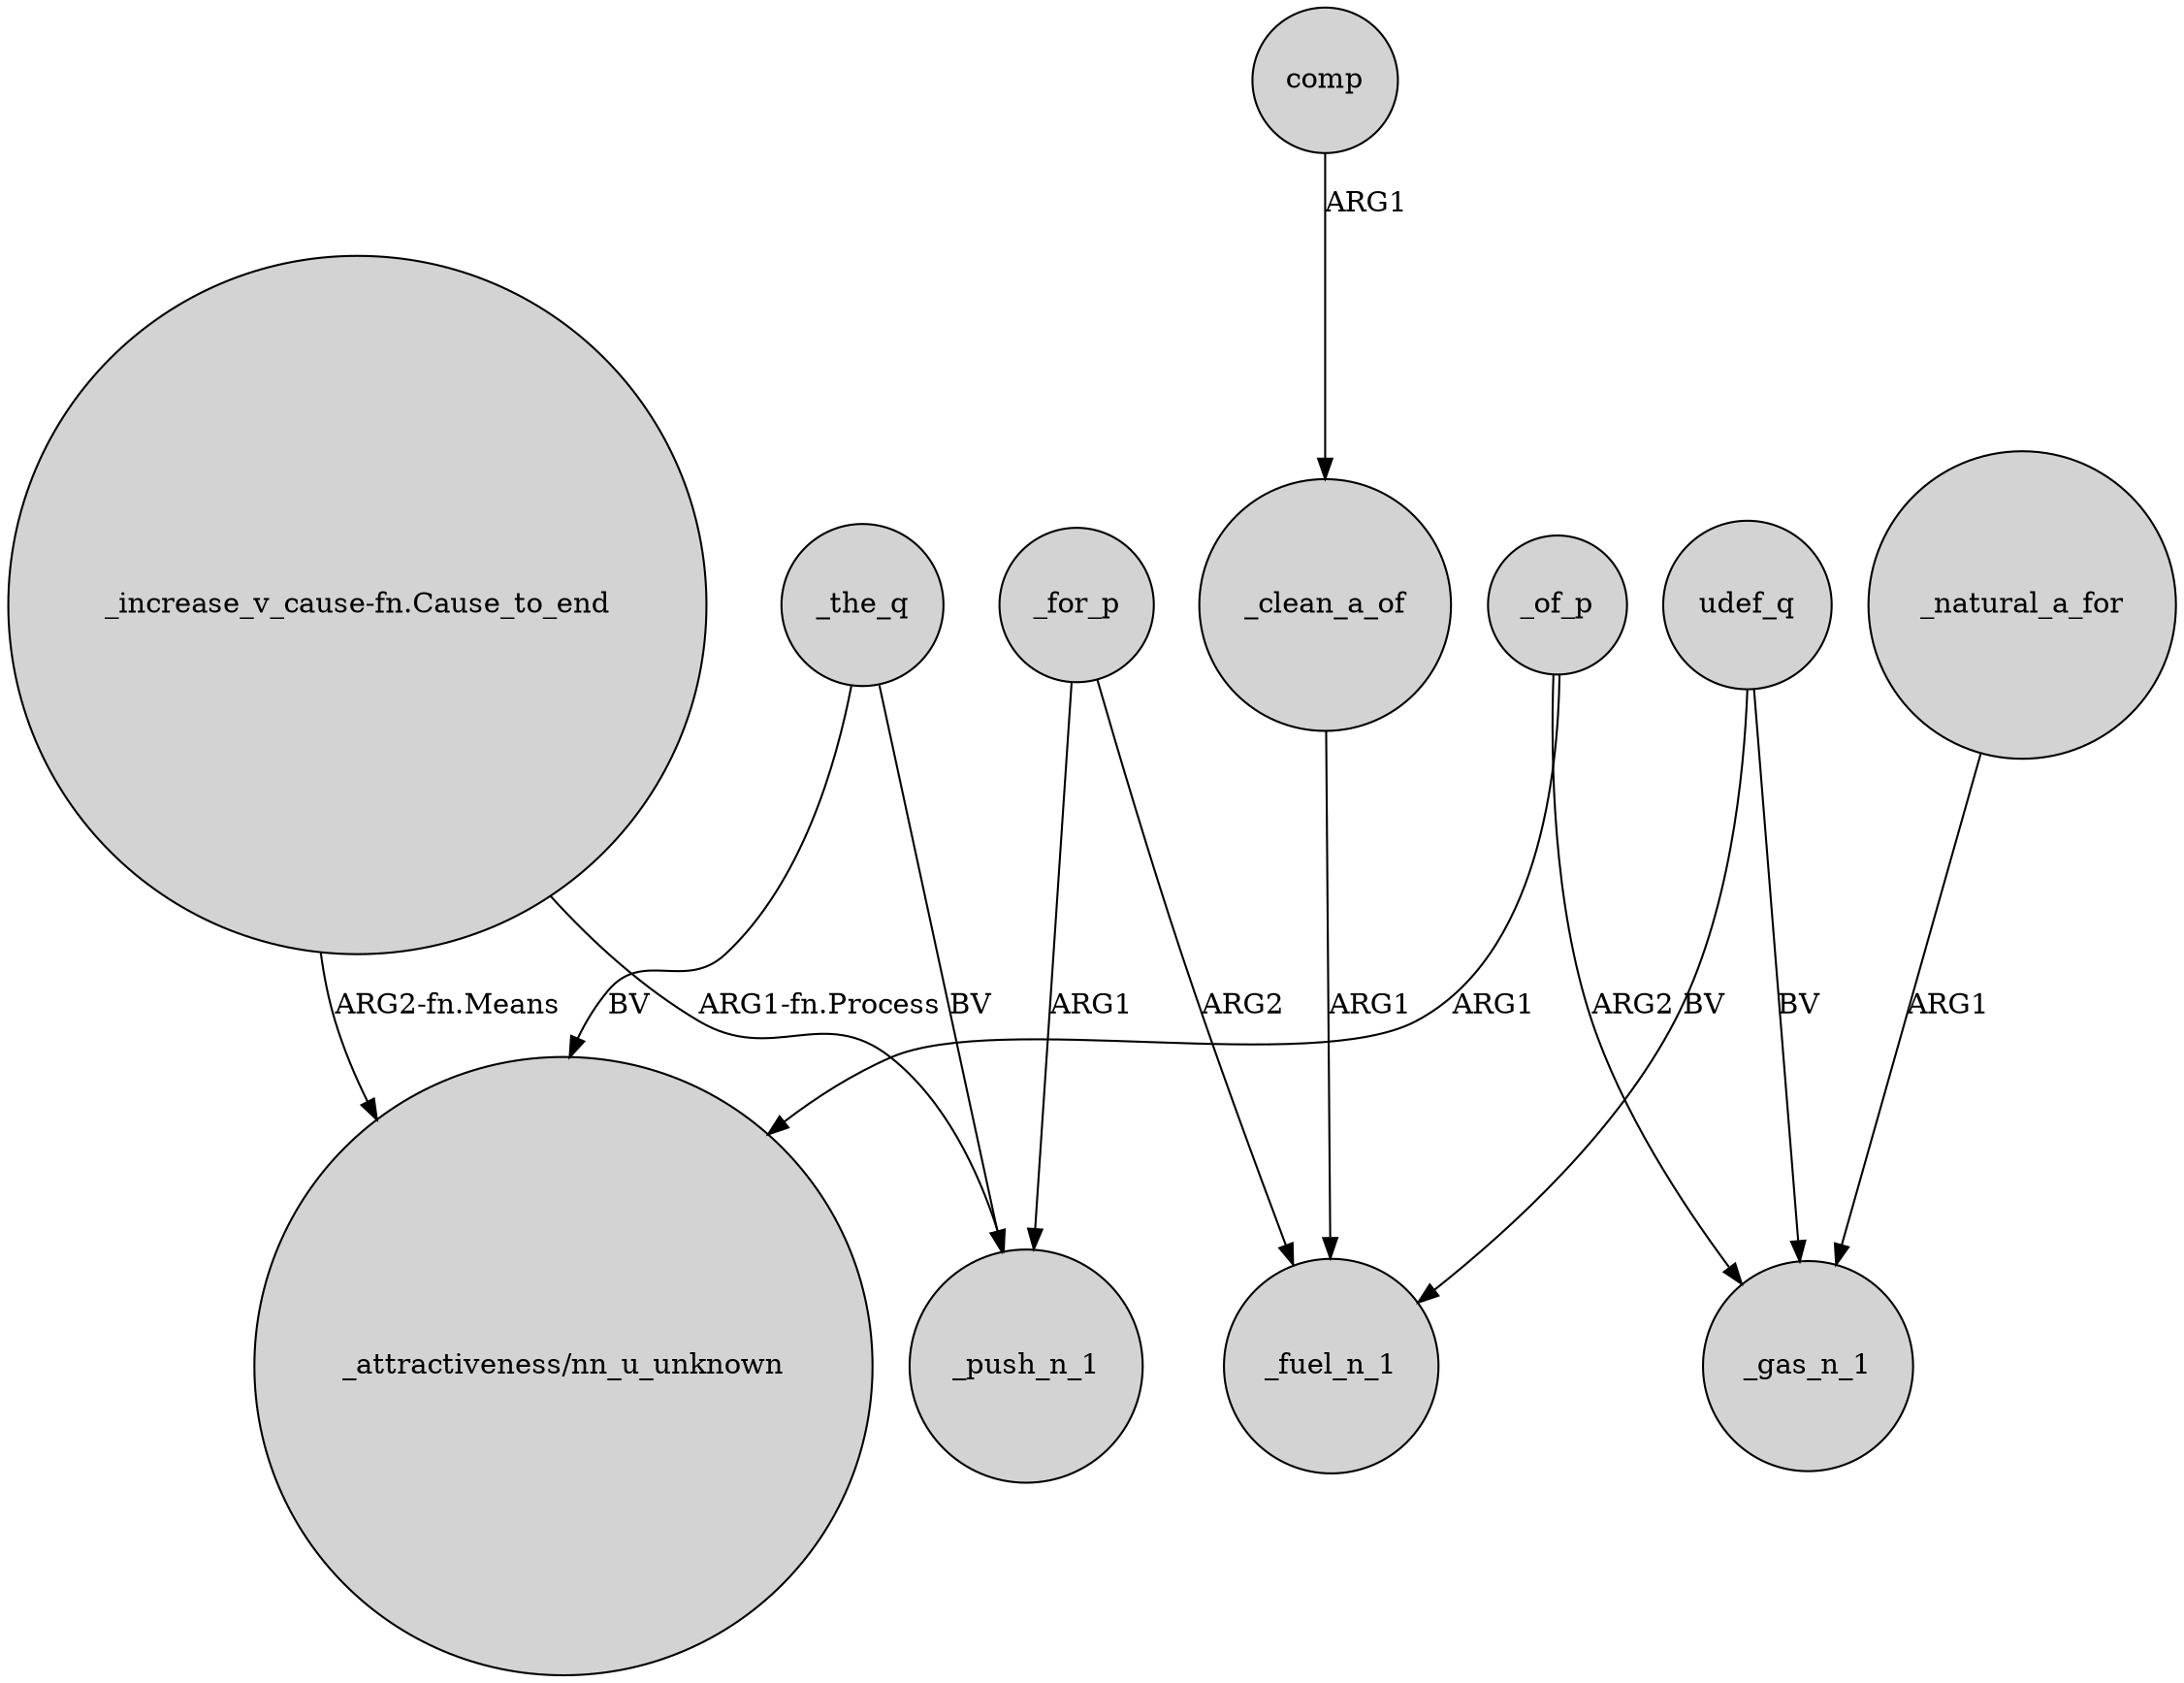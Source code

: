 digraph {
	node [shape=circle style=filled]
	_the_q -> _push_n_1 [label=BV]
	_of_p -> _gas_n_1 [label=ARG2]
	comp -> _clean_a_of [label=ARG1]
	_of_p -> "_attractiveness/nn_u_unknown" [label=ARG1]
	"_increase_v_cause-fn.Cause_to_end" -> _push_n_1 [label="ARG1-fn.Process"]
	_clean_a_of -> _fuel_n_1 [label=ARG1]
	udef_q -> _fuel_n_1 [label=BV]
	"_increase_v_cause-fn.Cause_to_end" -> "_attractiveness/nn_u_unknown" [label="ARG2-fn.Means"]
	_for_p -> _fuel_n_1 [label=ARG2]
	udef_q -> _gas_n_1 [label=BV]
	_for_p -> _push_n_1 [label=ARG1]
	_the_q -> "_attractiveness/nn_u_unknown" [label=BV]
	_natural_a_for -> _gas_n_1 [label=ARG1]
}
